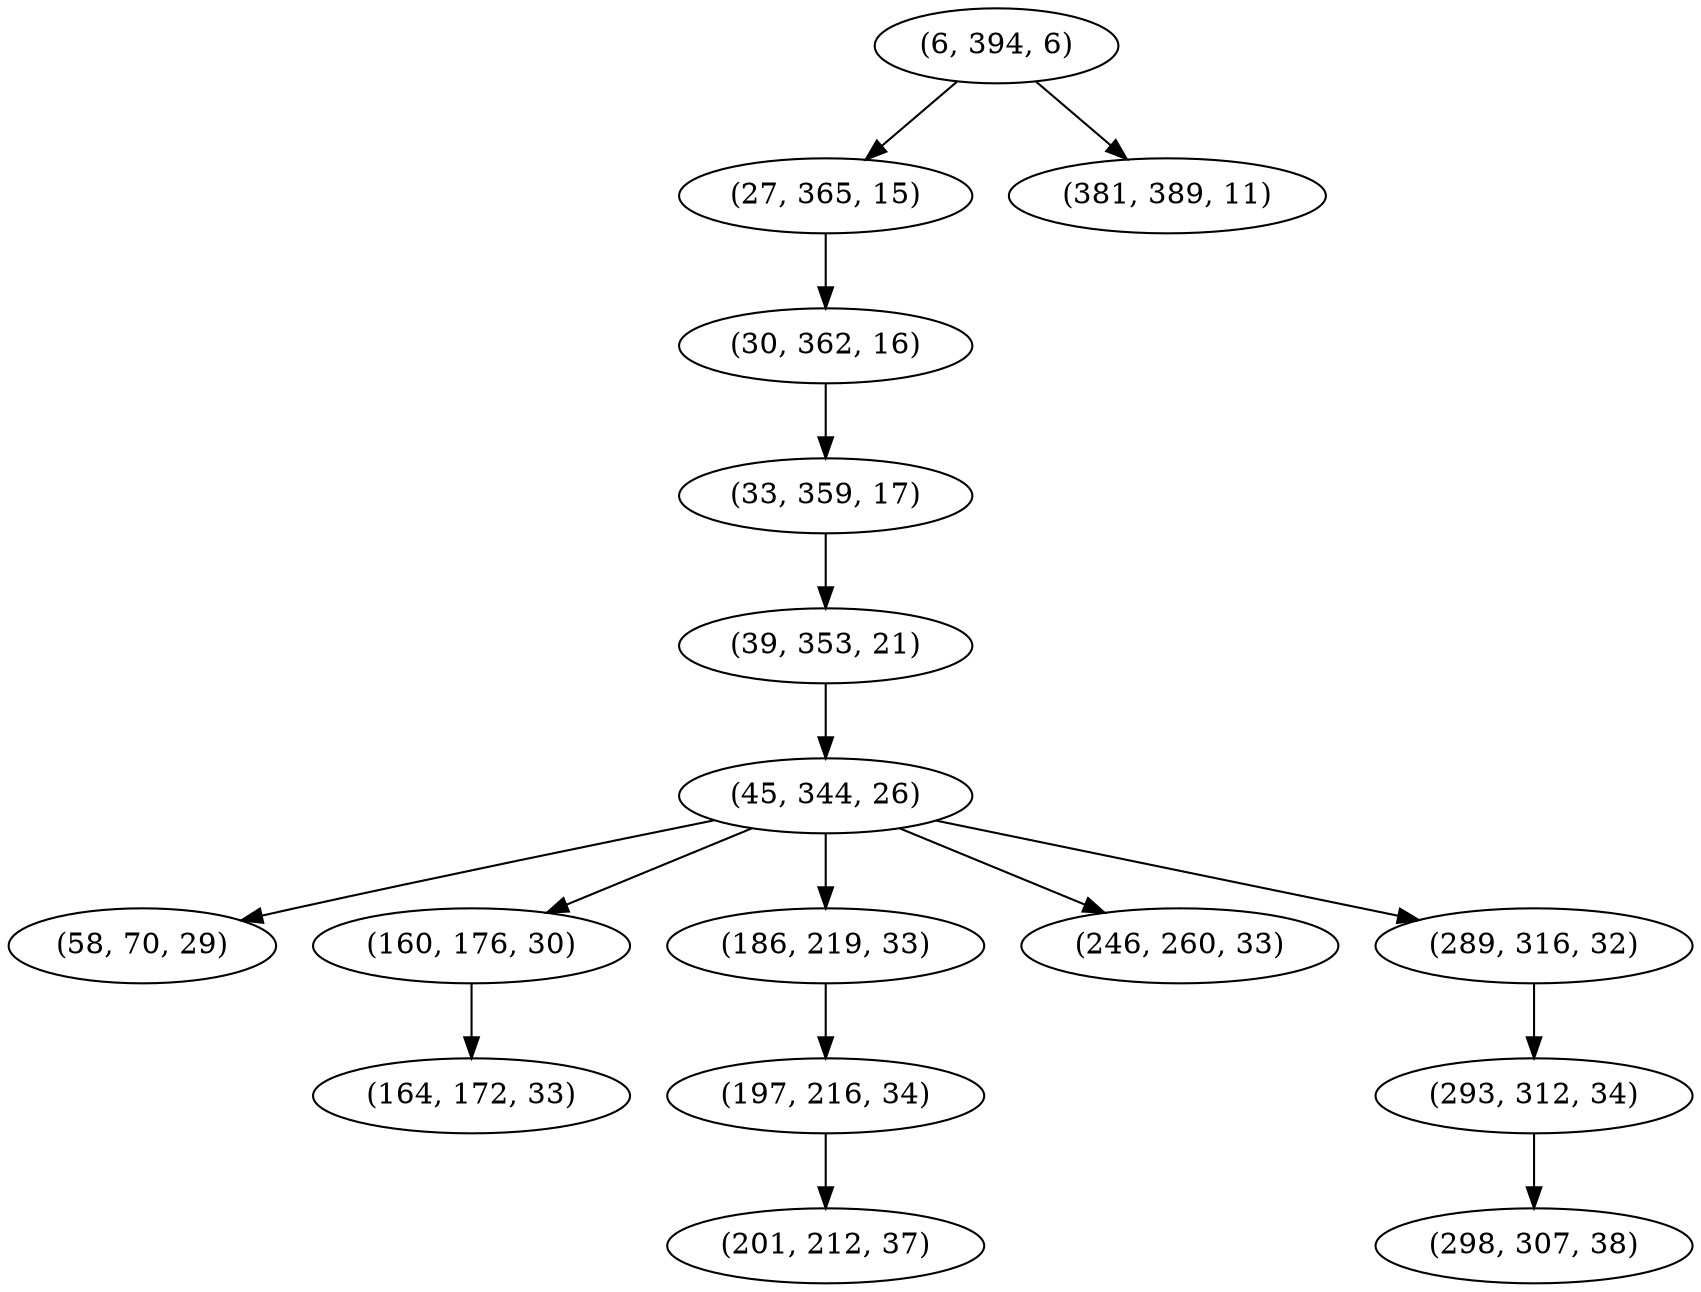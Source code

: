 digraph tree {
    "(6, 394, 6)";
    "(27, 365, 15)";
    "(30, 362, 16)";
    "(33, 359, 17)";
    "(39, 353, 21)";
    "(45, 344, 26)";
    "(58, 70, 29)";
    "(160, 176, 30)";
    "(164, 172, 33)";
    "(186, 219, 33)";
    "(197, 216, 34)";
    "(201, 212, 37)";
    "(246, 260, 33)";
    "(289, 316, 32)";
    "(293, 312, 34)";
    "(298, 307, 38)";
    "(381, 389, 11)";
    "(6, 394, 6)" -> "(27, 365, 15)";
    "(6, 394, 6)" -> "(381, 389, 11)";
    "(27, 365, 15)" -> "(30, 362, 16)";
    "(30, 362, 16)" -> "(33, 359, 17)";
    "(33, 359, 17)" -> "(39, 353, 21)";
    "(39, 353, 21)" -> "(45, 344, 26)";
    "(45, 344, 26)" -> "(58, 70, 29)";
    "(45, 344, 26)" -> "(160, 176, 30)";
    "(45, 344, 26)" -> "(186, 219, 33)";
    "(45, 344, 26)" -> "(246, 260, 33)";
    "(45, 344, 26)" -> "(289, 316, 32)";
    "(160, 176, 30)" -> "(164, 172, 33)";
    "(186, 219, 33)" -> "(197, 216, 34)";
    "(197, 216, 34)" -> "(201, 212, 37)";
    "(289, 316, 32)" -> "(293, 312, 34)";
    "(293, 312, 34)" -> "(298, 307, 38)";
}
